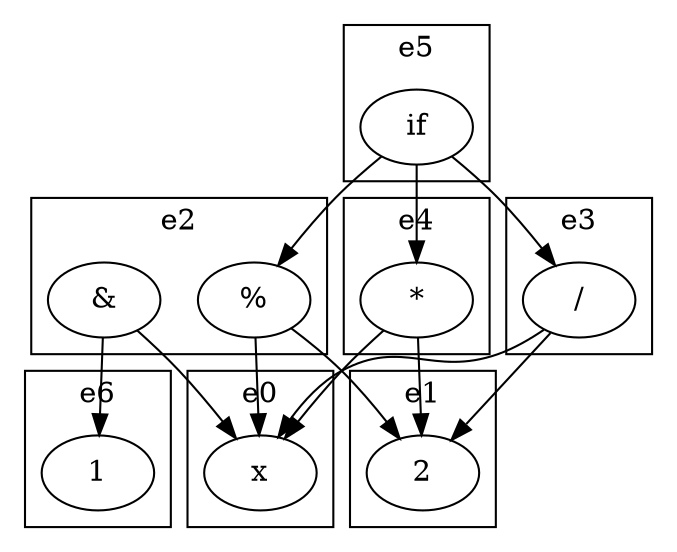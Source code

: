 strict digraph  {
subgraph cluster_6 {
graph [label=e6];
"1" [label="1"];
  };
subgraph cluster_3 {
graph [label=e3];
"(/ x 2)" [label="/"];
  };
subgraph cluster_0 {
graph [label=e0];
"x" [label="x"];
  };
subgraph cluster_4 {
graph [label=e4];
"(* x 2)" [label="*"];
  };
subgraph cluster_1 {
graph [label=e1];
"2" [label="2"];
  };
subgraph cluster_5 {
graph [label=e5];
"(if (% x 2) (/ x 2) (* x 2))" [label="if"];
  };
subgraph cluster_2 {
graph [label=e2];
"(% x 2)" [label="%"];
"(& x 1)" [label="&"];
  };
"(/ x 2)" -> "x";
"(/ x 2)" -> "2";
"(* x 2)" -> "x";
"(* x 2)" -> "2";
"(if (% x 2) (/ x 2) (* x 2))" -> "(% x 2)";
"(if (% x 2) (/ x 2) (* x 2))" -> "(/ x 2)";
"(if (% x 2) (/ x 2) (* x 2))" -> "(* x 2)";
"(% x 2)" -> "x";
"(% x 2)" -> "2";
"(& x 1)" -> "x";
"(& x 1)" -> "1";
}
